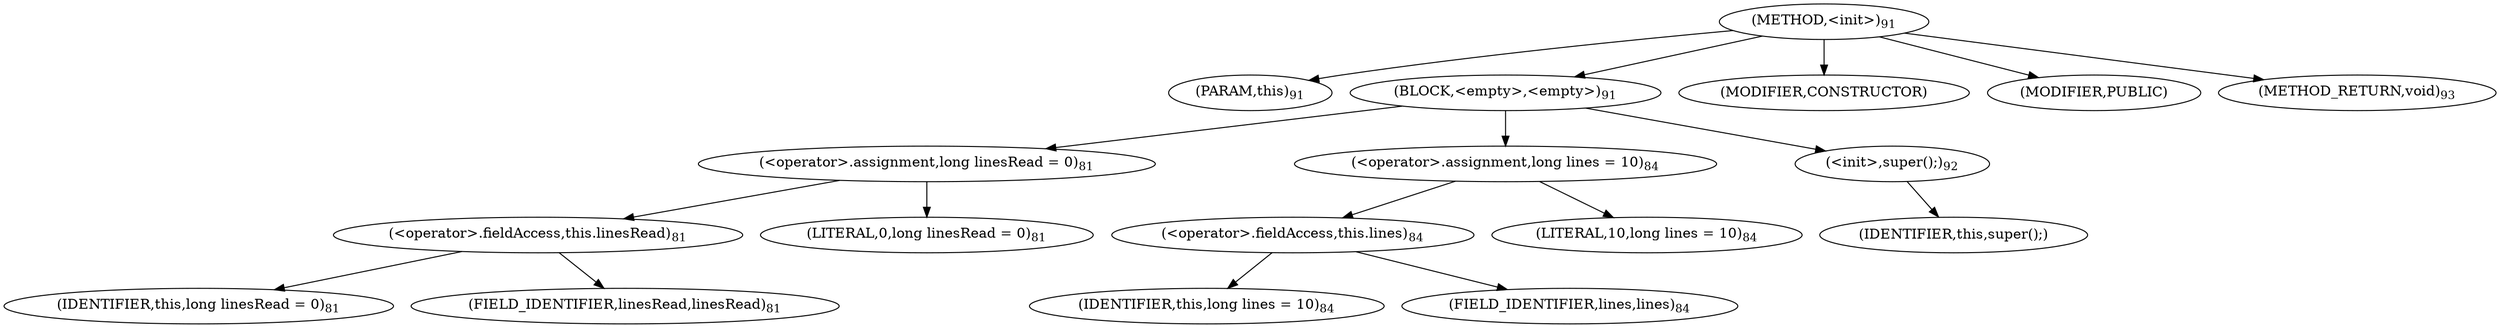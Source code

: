 digraph "&lt;init&gt;" {  
"33" [label = <(METHOD,&lt;init&gt;)<SUB>91</SUB>> ]
"4" [label = <(PARAM,this)<SUB>91</SUB>> ]
"34" [label = <(BLOCK,&lt;empty&gt;,&lt;empty&gt;)<SUB>91</SUB>> ]
"35" [label = <(&lt;operator&gt;.assignment,long linesRead = 0)<SUB>81</SUB>> ]
"36" [label = <(&lt;operator&gt;.fieldAccess,this.linesRead)<SUB>81</SUB>> ]
"37" [label = <(IDENTIFIER,this,long linesRead = 0)<SUB>81</SUB>> ]
"38" [label = <(FIELD_IDENTIFIER,linesRead,linesRead)<SUB>81</SUB>> ]
"39" [label = <(LITERAL,0,long linesRead = 0)<SUB>81</SUB>> ]
"40" [label = <(&lt;operator&gt;.assignment,long lines = 10)<SUB>84</SUB>> ]
"41" [label = <(&lt;operator&gt;.fieldAccess,this.lines)<SUB>84</SUB>> ]
"42" [label = <(IDENTIFIER,this,long lines = 10)<SUB>84</SUB>> ]
"43" [label = <(FIELD_IDENTIFIER,lines,lines)<SUB>84</SUB>> ]
"44" [label = <(LITERAL,10,long lines = 10)<SUB>84</SUB>> ]
"45" [label = <(&lt;init&gt;,super();)<SUB>92</SUB>> ]
"3" [label = <(IDENTIFIER,this,super();)> ]
"46" [label = <(MODIFIER,CONSTRUCTOR)> ]
"47" [label = <(MODIFIER,PUBLIC)> ]
"48" [label = <(METHOD_RETURN,void)<SUB>93</SUB>> ]
  "33" -> "4" 
  "33" -> "34" 
  "33" -> "46" 
  "33" -> "47" 
  "33" -> "48" 
  "34" -> "35" 
  "34" -> "40" 
  "34" -> "45" 
  "35" -> "36" 
  "35" -> "39" 
  "36" -> "37" 
  "36" -> "38" 
  "40" -> "41" 
  "40" -> "44" 
  "41" -> "42" 
  "41" -> "43" 
  "45" -> "3" 
}
